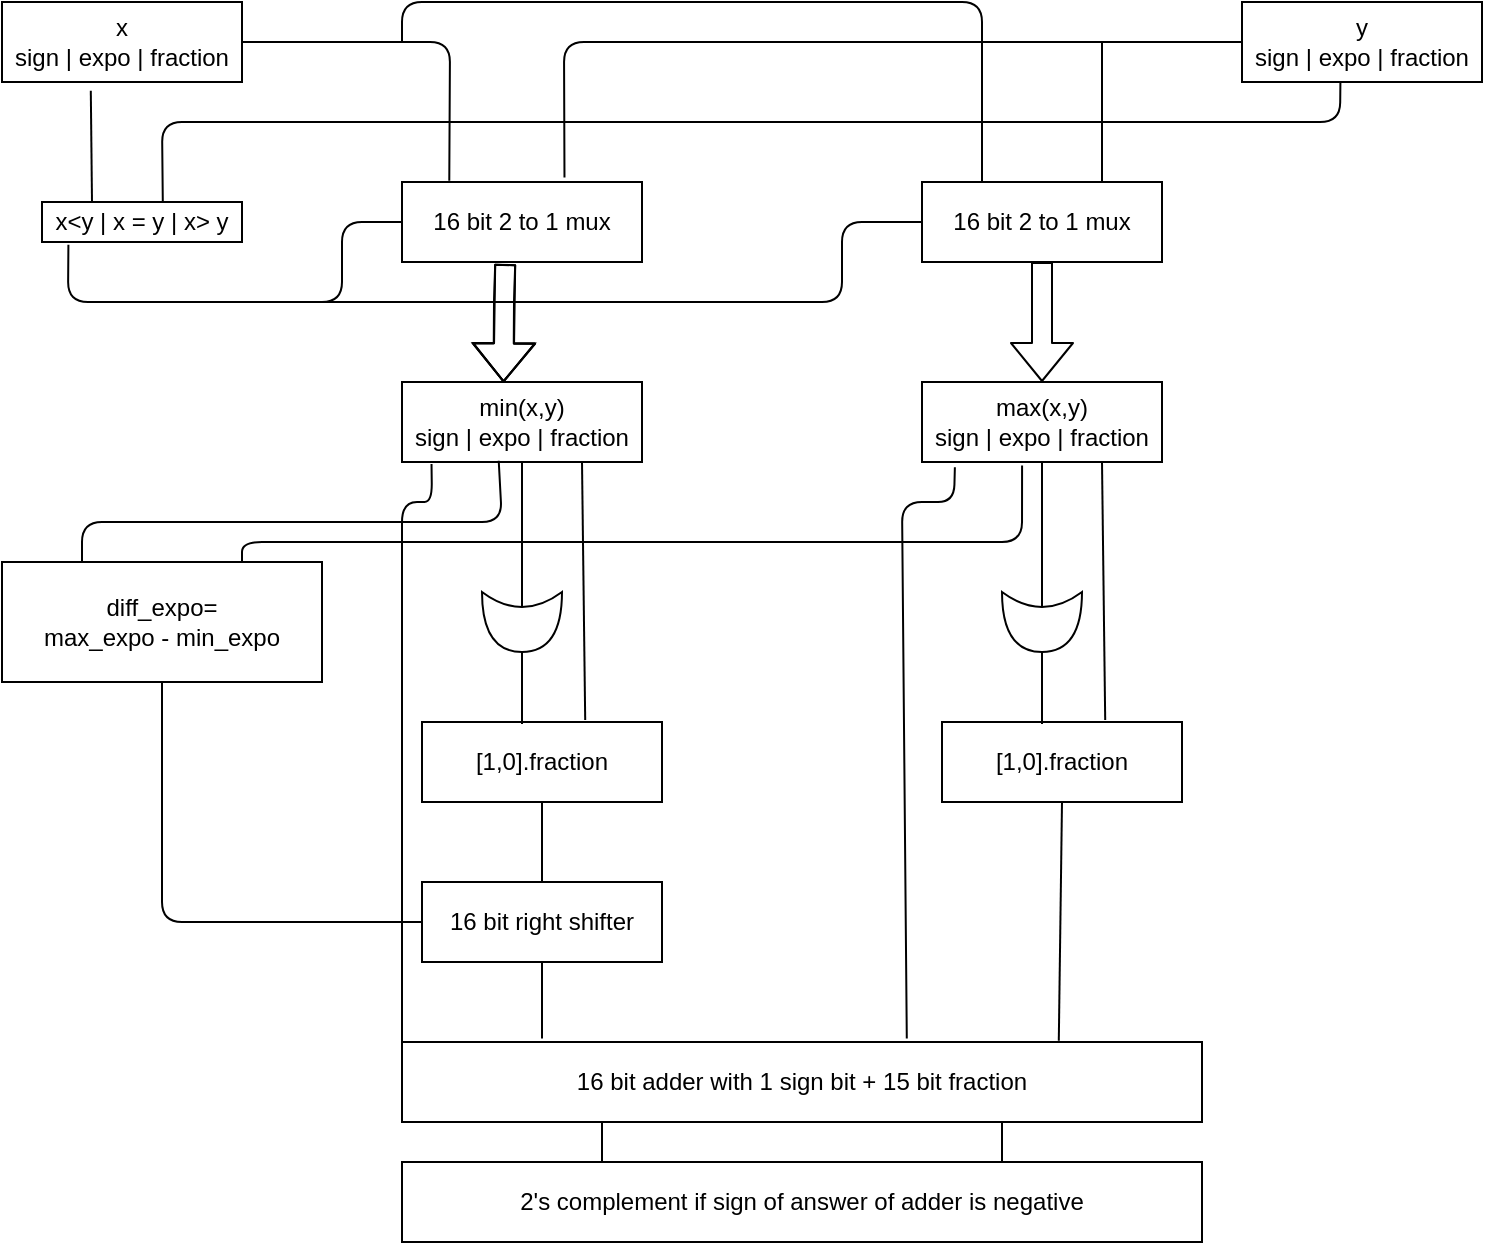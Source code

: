 <mxfile version="14.6.0" type="google"><diagram id="_U3Tbm6FuKLeD_yUOlIY" name="Page-1"><mxGraphModel dx="1038" dy="580" grid="1" gridSize="10" guides="1" tooltips="1" connect="1" arrows="1" fold="1" page="1" pageScale="1" pageWidth="850" pageHeight="1100" math="0" shadow="0"><root><mxCell id="0"/><mxCell id="1" parent="0"/><mxCell id="tXfedQlwUqkrcSWoqeF--1" value="x&lt;br&gt;sign | expo | fraction" style="rounded=0;whiteSpace=wrap;html=1;" parent="1" vertex="1"><mxGeometry x="40" y="20" width="120" height="40" as="geometry"/></mxCell><mxCell id="tXfedQlwUqkrcSWoqeF--2" value="y&lt;br&gt;sign | expo | fraction" style="rounded=0;whiteSpace=wrap;html=1;" parent="1" vertex="1"><mxGeometry x="660" y="20" width="120" height="40" as="geometry"/></mxCell><mxCell id="tXfedQlwUqkrcSWoqeF--3" value="x&amp;lt;y | x = y | x&amp;gt; y" style="rounded=0;whiteSpace=wrap;html=1;" parent="1" vertex="1"><mxGeometry x="60" y="120" width="100" height="20" as="geometry"/></mxCell><mxCell id="tXfedQlwUqkrcSWoqeF--4" value="" style="endArrow=none;html=1;entryX=0.41;entryY=1.01;entryDx=0;entryDy=0;entryPerimeter=0;exitX=0.604;exitY=-0.01;exitDx=0;exitDy=0;exitPerimeter=0;" parent="1" source="tXfedQlwUqkrcSWoqeF--3" target="tXfedQlwUqkrcSWoqeF--2" edge="1"><mxGeometry width="50" height="50" relative="1" as="geometry"><mxPoint x="470" y="220" as="sourcePoint"/><mxPoint x="520" y="170" as="targetPoint"/><Array as="points"><mxPoint x="120" y="80"/><mxPoint x="709" y="80"/></Array></mxGeometry></mxCell><mxCell id="tXfedQlwUqkrcSWoqeF--5" value="" style="endArrow=none;html=1;exitX=0.25;exitY=0;exitDx=0;exitDy=0;entryX=0.37;entryY=1.11;entryDx=0;entryDy=0;entryPerimeter=0;" parent="1" source="tXfedQlwUqkrcSWoqeF--3" target="tXfedQlwUqkrcSWoqeF--1" edge="1"><mxGeometry width="50" height="50" relative="1" as="geometry"><mxPoint x="78" y="170" as="sourcePoint"/><mxPoint x="85" y="51" as="targetPoint"/><Array as="points"/></mxGeometry></mxCell><mxCell id="tXfedQlwUqkrcSWoqeF--6" value="16 bit 2 to 1 mux" style="rounded=0;whiteSpace=wrap;html=1;" parent="1" vertex="1"><mxGeometry x="240" y="110" width="120" height="40" as="geometry"/></mxCell><mxCell id="tXfedQlwUqkrcSWoqeF--7" value="16 bit 2 to 1 mux" style="rounded=0;whiteSpace=wrap;html=1;" parent="1" vertex="1"><mxGeometry x="500" y="110" width="120" height="40" as="geometry"/></mxCell><mxCell id="tXfedQlwUqkrcSWoqeF--8" value="" style="endArrow=none;html=1;entryX=1;entryY=0.5;entryDx=0;entryDy=0;exitX=0.197;exitY=-0.015;exitDx=0;exitDy=0;exitPerimeter=0;" parent="1" source="tXfedQlwUqkrcSWoqeF--6" target="tXfedQlwUqkrcSWoqeF--1" edge="1"><mxGeometry width="50" height="50" relative="1" as="geometry"><mxPoint x="160" y="90" as="sourcePoint"/><mxPoint x="210" y="40" as="targetPoint"/><Array as="points"><mxPoint x="264" y="40"/></Array></mxGeometry></mxCell><mxCell id="tXfedQlwUqkrcSWoqeF--9" value="" style="endArrow=none;html=1;entryX=0;entryY=0.5;entryDx=0;entryDy=0;exitX=0.677;exitY=-0.055;exitDx=0;exitDy=0;exitPerimeter=0;" parent="1" source="tXfedQlwUqkrcSWoqeF--6" target="tXfedQlwUqkrcSWoqeF--2" edge="1"><mxGeometry width="50" height="50" relative="1" as="geometry"><mxPoint x="470" y="120" as="sourcePoint"/><mxPoint x="520" y="70" as="targetPoint"/><Array as="points"><mxPoint x="321" y="40"/><mxPoint x="590" y="40"/></Array></mxGeometry></mxCell><mxCell id="tXfedQlwUqkrcSWoqeF--12" value="" style="endArrow=none;html=1;entryX=0.132;entryY=1.07;entryDx=0;entryDy=0;entryPerimeter=0;exitX=0;exitY=0.5;exitDx=0;exitDy=0;" parent="1" source="tXfedQlwUqkrcSWoqeF--6" target="tXfedQlwUqkrcSWoqeF--3" edge="1"><mxGeometry width="50" height="50" relative="1" as="geometry"><mxPoint x="73" y="180" as="sourcePoint"/><mxPoint x="120" y="140" as="targetPoint"/><Array as="points"><mxPoint x="210" y="130"/><mxPoint x="210" y="170"/><mxPoint x="73" y="170"/></Array></mxGeometry></mxCell><mxCell id="tXfedQlwUqkrcSWoqeF--13" value="" style="endArrow=none;html=1;entryX=0;entryY=0.5;entryDx=0;entryDy=0;" parent="1" target="tXfedQlwUqkrcSWoqeF--7" edge="1"><mxGeometry width="50" height="50" relative="1" as="geometry"><mxPoint x="200" y="170" as="sourcePoint"/><mxPoint x="470" y="190" as="targetPoint"/><Array as="points"><mxPoint x="340" y="170"/><mxPoint x="460" y="170"/><mxPoint x="460" y="130"/></Array></mxGeometry></mxCell><mxCell id="tXfedQlwUqkrcSWoqeF--14" value="" style="endArrow=none;html=1;exitX=0.75;exitY=0;exitDx=0;exitDy=0;" parent="1" source="tXfedQlwUqkrcSWoqeF--7" edge="1"><mxGeometry width="50" height="50" relative="1" as="geometry"><mxPoint x="580" y="90" as="sourcePoint"/><mxPoint x="590" y="40" as="targetPoint"/><Array as="points"><mxPoint x="590" y="40"/></Array></mxGeometry></mxCell><mxCell id="tXfedQlwUqkrcSWoqeF--15" value="" style="endArrow=none;html=1;exitX=0.25;exitY=0;exitDx=0;exitDy=0;" parent="1" source="tXfedQlwUqkrcSWoqeF--7" edge="1"><mxGeometry width="50" height="50" relative="1" as="geometry"><mxPoint x="470" y="110" as="sourcePoint"/><mxPoint x="240" y="40" as="targetPoint"/><Array as="points"><mxPoint x="530" y="20"/><mxPoint x="240" y="20"/></Array></mxGeometry></mxCell><mxCell id="tXfedQlwUqkrcSWoqeF--16" value="min(x,y)&lt;br&gt;sign | expo | fraction" style="rounded=0;whiteSpace=wrap;html=1;" parent="1" vertex="1"><mxGeometry x="240" y="210" width="120" height="40" as="geometry"/></mxCell><mxCell id="tXfedQlwUqkrcSWoqeF--18" value="max(x,y)&lt;br&gt;sign | expo | fraction" style="rounded=0;whiteSpace=wrap;html=1;" parent="1" vertex="1"><mxGeometry x="500" y="210" width="120" height="40" as="geometry"/></mxCell><mxCell id="tXfedQlwUqkrcSWoqeF--19" value="" style="shape=flexArrow;endArrow=classic;html=1;exitX=0.43;exitY=1.025;exitDx=0;exitDy=0;exitPerimeter=0;entryX=0.423;entryY=0.005;entryDx=0;entryDy=0;entryPerimeter=0;" parent="1" source="tXfedQlwUqkrcSWoqeF--6" target="tXfedQlwUqkrcSWoqeF--16" edge="1"><mxGeometry width="50" height="50" relative="1" as="geometry"><mxPoint x="420" y="310" as="sourcePoint"/><mxPoint x="470" y="260" as="targetPoint"/></mxGeometry></mxCell><mxCell id="tXfedQlwUqkrcSWoqeF--20" value="" style="shape=flexArrow;endArrow=classic;html=1;exitX=0.43;exitY=1.025;exitDx=0;exitDy=0;exitPerimeter=0;entryX=0.423;entryY=0.005;entryDx=0;entryDy=0;entryPerimeter=0;" parent="1" source="tXfedQlwUqkrcSWoqeF--6" target="tXfedQlwUqkrcSWoqeF--16" edge="1"><mxGeometry width="50" height="50" relative="1" as="geometry"><mxPoint x="291.6" y="151" as="sourcePoint"/><mxPoint x="290.76" y="210.2" as="targetPoint"/><Array as="points"><mxPoint x="291" y="170"/></Array></mxGeometry></mxCell><mxCell id="tXfedQlwUqkrcSWoqeF--25" value="" style="shape=flexArrow;endArrow=classic;html=1;" parent="1" source="tXfedQlwUqkrcSWoqeF--7" target="tXfedQlwUqkrcSWoqeF--18" edge="1"><mxGeometry width="50" height="50" relative="1" as="geometry"><mxPoint x="543" y="153" as="sourcePoint"/><mxPoint x="543" y="207" as="targetPoint"/></mxGeometry></mxCell><mxCell id="O1d6MIXdzp2G3zaQ_STe-1" value="diff_expo=&lt;br&gt;max_expo - min_expo" style="rounded=0;whiteSpace=wrap;html=1;" parent="1" vertex="1"><mxGeometry x="40" y="300" width="160" height="60" as="geometry"/></mxCell><mxCell id="O1d6MIXdzp2G3zaQ_STe-2" value="" style="endArrow=none;html=1;exitX=0.25;exitY=0;exitDx=0;exitDy=0;entryX=0.403;entryY=0.985;entryDx=0;entryDy=0;entryPerimeter=0;" parent="1" source="O1d6MIXdzp2G3zaQ_STe-1" target="tXfedQlwUqkrcSWoqeF--16" edge="1"><mxGeometry width="50" height="50" relative="1" as="geometry"><mxPoint x="400" y="310" as="sourcePoint"/><mxPoint x="450" y="260" as="targetPoint"/><Array as="points"><mxPoint x="80" y="280"/><mxPoint x="290" y="280"/></Array></mxGeometry></mxCell><mxCell id="O1d6MIXdzp2G3zaQ_STe-3" value="" style="endArrow=none;html=1;entryX=0.417;entryY=1.045;entryDx=0;entryDy=0;entryPerimeter=0;exitX=0.75;exitY=0;exitDx=0;exitDy=0;" parent="1" source="O1d6MIXdzp2G3zaQ_STe-1" target="tXfedQlwUqkrcSWoqeF--18" edge="1"><mxGeometry width="50" height="50" relative="1" as="geometry"><mxPoint x="510" y="300" as="sourcePoint"/><mxPoint x="560" y="250" as="targetPoint"/><Array as="points"><mxPoint x="160" y="290"/><mxPoint x="550" y="290"/></Array></mxGeometry></mxCell><mxCell id="O1d6MIXdzp2G3zaQ_STe-4" value="[1,0].fraction" style="rounded=0;whiteSpace=wrap;html=1;" parent="1" vertex="1"><mxGeometry x="510" y="380" width="120" height="40" as="geometry"/></mxCell><mxCell id="O1d6MIXdzp2G3zaQ_STe-5" value="" style="endArrow=none;html=1;entryX=0.75;entryY=1;entryDx=0;entryDy=0;exitX=0.68;exitY=-0.025;exitDx=0;exitDy=0;exitPerimeter=0;" parent="1" source="O1d6MIXdzp2G3zaQ_STe-4" target="tXfedQlwUqkrcSWoqeF--18" edge="1"><mxGeometry width="50" height="50" relative="1" as="geometry"><mxPoint x="400" y="310" as="sourcePoint"/><mxPoint x="450" y="260" as="targetPoint"/></mxGeometry></mxCell><mxCell id="O1d6MIXdzp2G3zaQ_STe-6" value="" style="endArrow=none;html=1;entryX=0.5;entryY=1;entryDx=0;entryDy=0;exitX=0.25;exitY=0.5;exitDx=0;exitDy=0;exitPerimeter=0;" parent="1" source="O1d6MIXdzp2G3zaQ_STe-7" target="tXfedQlwUqkrcSWoqeF--18" edge="1"><mxGeometry width="50" height="50" relative="1" as="geometry"><mxPoint x="560" y="320" as="sourcePoint"/><mxPoint x="450" y="260" as="targetPoint"/></mxGeometry></mxCell><mxCell id="O1d6MIXdzp2G3zaQ_STe-7" value="" style="shape=xor;whiteSpace=wrap;html=1;direction=south;" parent="1" vertex="1"><mxGeometry x="540" y="315" width="40" height="30" as="geometry"/></mxCell><mxCell id="O1d6MIXdzp2G3zaQ_STe-8" value="" style="endArrow=none;html=1;entryX=1;entryY=0.5;entryDx=0;entryDy=0;entryPerimeter=0;" parent="1" target="O1d6MIXdzp2G3zaQ_STe-7" edge="1"><mxGeometry width="50" height="50" relative="1" as="geometry"><mxPoint x="560" y="381" as="sourcePoint"/><mxPoint x="450" y="260" as="targetPoint"/></mxGeometry></mxCell><mxCell id="O1d6MIXdzp2G3zaQ_STe-9" value="[1,0].fraction" style="rounded=0;whiteSpace=wrap;html=1;" parent="1" vertex="1"><mxGeometry x="250" y="380" width="120" height="40" as="geometry"/></mxCell><mxCell id="O1d6MIXdzp2G3zaQ_STe-10" value="" style="endArrow=none;html=1;entryX=0.75;entryY=1;entryDx=0;entryDy=0;exitX=0.68;exitY=-0.025;exitDx=0;exitDy=0;exitPerimeter=0;" parent="1" source="O1d6MIXdzp2G3zaQ_STe-9" edge="1"><mxGeometry width="50" height="50" relative="1" as="geometry"><mxPoint x="140" y="310" as="sourcePoint"/><mxPoint x="330" y="250" as="targetPoint"/></mxGeometry></mxCell><mxCell id="O1d6MIXdzp2G3zaQ_STe-11" value="" style="endArrow=none;html=1;entryX=0.5;entryY=1;entryDx=0;entryDy=0;exitX=0.25;exitY=0.5;exitDx=0;exitDy=0;exitPerimeter=0;" parent="1" source="O1d6MIXdzp2G3zaQ_STe-12" edge="1"><mxGeometry width="50" height="50" relative="1" as="geometry"><mxPoint x="300" y="320" as="sourcePoint"/><mxPoint x="300" y="250" as="targetPoint"/></mxGeometry></mxCell><mxCell id="O1d6MIXdzp2G3zaQ_STe-12" value="" style="shape=xor;whiteSpace=wrap;html=1;direction=south;" parent="1" vertex="1"><mxGeometry x="280" y="315" width="40" height="30" as="geometry"/></mxCell><mxCell id="O1d6MIXdzp2G3zaQ_STe-13" value="" style="endArrow=none;html=1;entryX=1;entryY=0.5;entryDx=0;entryDy=0;entryPerimeter=0;" parent="1" target="O1d6MIXdzp2G3zaQ_STe-12" edge="1"><mxGeometry width="50" height="50" relative="1" as="geometry"><mxPoint x="300" y="381" as="sourcePoint"/><mxPoint x="190" y="260" as="targetPoint"/></mxGeometry></mxCell><mxCell id="O1d6MIXdzp2G3zaQ_STe-14" value="16 bit right shifter" style="rounded=0;whiteSpace=wrap;html=1;" parent="1" vertex="1"><mxGeometry x="250" y="460" width="120" height="40" as="geometry"/></mxCell><mxCell id="O1d6MIXdzp2G3zaQ_STe-15" value="" style="endArrow=none;html=1;entryX=0.5;entryY=1;entryDx=0;entryDy=0;" parent="1" target="O1d6MIXdzp2G3zaQ_STe-9" edge="1"><mxGeometry width="50" height="50" relative="1" as="geometry"><mxPoint x="310" y="460" as="sourcePoint"/><mxPoint x="450" y="360" as="targetPoint"/></mxGeometry></mxCell><mxCell id="O1d6MIXdzp2G3zaQ_STe-16" value="" style="endArrow=none;html=1;exitX=0.5;exitY=1;exitDx=0;exitDy=0;entryX=0;entryY=0.5;entryDx=0;entryDy=0;" parent="1" source="O1d6MIXdzp2G3zaQ_STe-1" target="O1d6MIXdzp2G3zaQ_STe-14" edge="1"><mxGeometry width="50" height="50" relative="1" as="geometry"><mxPoint x="400" y="410" as="sourcePoint"/><mxPoint x="450" y="360" as="targetPoint"/><Array as="points"><mxPoint x="120" y="480"/></Array></mxGeometry></mxCell><mxCell id="d3rK4S-tnWZdtOWHxB4M-1" value="16 bit adder with 1 sign bit + 15 bit fraction" style="rounded=0;whiteSpace=wrap;html=1;" vertex="1" parent="1"><mxGeometry x="240" y="540" width="400" height="40" as="geometry"/></mxCell><mxCell id="d3rK4S-tnWZdtOWHxB4M-2" value="" style="endArrow=none;html=1;entryX=0.5;entryY=1;entryDx=0;entryDy=0;exitX=0.175;exitY=-0.043;exitDx=0;exitDy=0;exitPerimeter=0;" edge="1" parent="1" source="d3rK4S-tnWZdtOWHxB4M-1" target="O1d6MIXdzp2G3zaQ_STe-14"><mxGeometry width="50" height="50" relative="1" as="geometry"><mxPoint x="400" y="520" as="sourcePoint"/><mxPoint x="450" y="470" as="targetPoint"/></mxGeometry></mxCell><mxCell id="d3rK4S-tnWZdtOWHxB4M-3" value="" style="endArrow=none;html=1;entryX=0.5;entryY=1;entryDx=0;entryDy=0;exitX=0.821;exitY=-0.017;exitDx=0;exitDy=0;exitPerimeter=0;" edge="1" parent="1" source="d3rK4S-tnWZdtOWHxB4M-1" target="O1d6MIXdzp2G3zaQ_STe-4"><mxGeometry width="50" height="50" relative="1" as="geometry"><mxPoint x="400" y="520" as="sourcePoint"/><mxPoint x="450" y="470" as="targetPoint"/></mxGeometry></mxCell><mxCell id="d3rK4S-tnWZdtOWHxB4M-4" value="" style="endArrow=none;html=1;entryX=0.137;entryY=1.065;entryDx=0;entryDy=0;entryPerimeter=0;exitX=0.631;exitY=-0.043;exitDx=0;exitDy=0;exitPerimeter=0;" edge="1" parent="1" source="d3rK4S-tnWZdtOWHxB4M-1" target="tXfedQlwUqkrcSWoqeF--18"><mxGeometry width="50" height="50" relative="1" as="geometry"><mxPoint x="400" y="520" as="sourcePoint"/><mxPoint x="450" y="470" as="targetPoint"/><Array as="points"><mxPoint x="490" y="270"/><mxPoint x="516" y="270"/></Array></mxGeometry></mxCell><mxCell id="d3rK4S-tnWZdtOWHxB4M-5" value="" style="endArrow=none;html=1;exitX=0;exitY=0;exitDx=0;exitDy=0;entryX=0.123;entryY=1.025;entryDx=0;entryDy=0;entryPerimeter=0;" edge="1" parent="1" source="d3rK4S-tnWZdtOWHxB4M-1" target="tXfedQlwUqkrcSWoqeF--16"><mxGeometry width="50" height="50" relative="1" as="geometry"><mxPoint x="400" y="520" as="sourcePoint"/><mxPoint x="450" y="470" as="targetPoint"/><Array as="points"><mxPoint x="240" y="270"/><mxPoint x="255" y="270"/></Array></mxGeometry></mxCell><mxCell id="d3rK4S-tnWZdtOWHxB4M-6" value="2's complement if sign of answer of adder is negative" style="rounded=0;whiteSpace=wrap;html=1;" vertex="1" parent="1"><mxGeometry x="240" y="600" width="400" height="40" as="geometry"/></mxCell><mxCell id="d3rK4S-tnWZdtOWHxB4M-7" value="" style="endArrow=none;html=1;entryX=0.25;entryY=1;entryDx=0;entryDy=0;exitX=0.25;exitY=0;exitDx=0;exitDy=0;" edge="1" parent="1" source="d3rK4S-tnWZdtOWHxB4M-6" target="d3rK4S-tnWZdtOWHxB4M-1"><mxGeometry width="50" height="50" relative="1" as="geometry"><mxPoint x="330" y="630" as="sourcePoint"/><mxPoint x="380" y="580" as="targetPoint"/></mxGeometry></mxCell><mxCell id="d3rK4S-tnWZdtOWHxB4M-8" value="" style="endArrow=none;html=1;entryX=0.75;entryY=1;entryDx=0;entryDy=0;exitX=0.75;exitY=0;exitDx=0;exitDy=0;" edge="1" parent="1" source="d3rK4S-tnWZdtOWHxB4M-6" target="d3rK4S-tnWZdtOWHxB4M-1"><mxGeometry width="50" height="50" relative="1" as="geometry"><mxPoint x="510" y="630" as="sourcePoint"/><mxPoint x="560" y="580" as="targetPoint"/></mxGeometry></mxCell></root></mxGraphModel></diagram></mxfile>